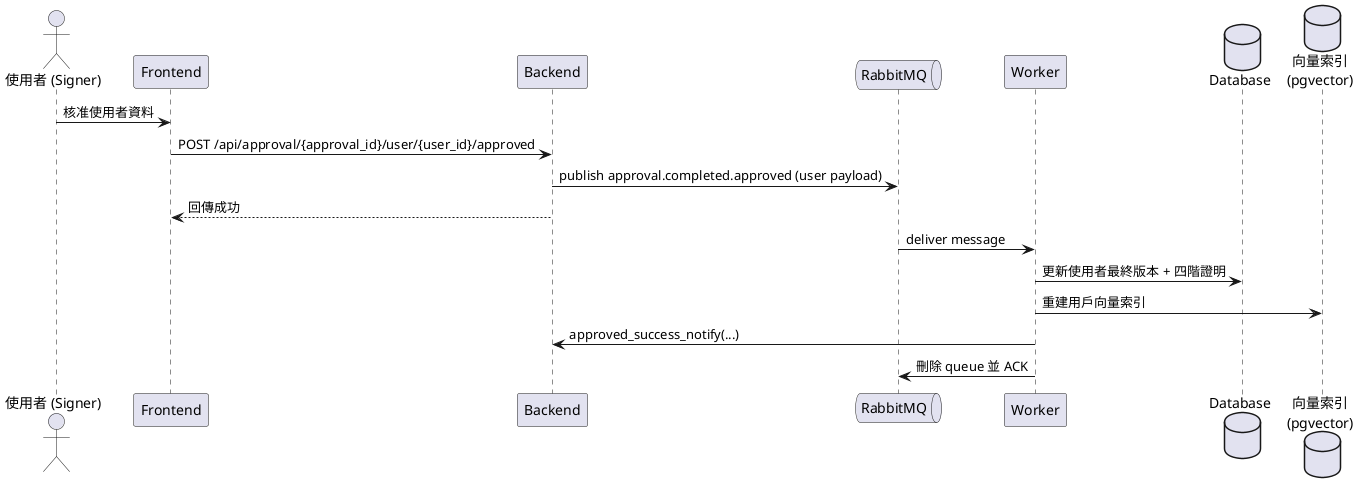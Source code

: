 @startuml
actor "使用者 (Signer)" as Signer
participant Frontend
participant Backend
queue RabbitMQ
participant Worker
database Database
database "向量索引\n(pgvector)" as VectorStore

Signer -> Frontend: 核准使用者資料
Frontend -> Backend: POST /api/approval/{approval_id}/user/{user_id}/approved
Backend -> RabbitMQ: publish approval.completed.approved (user payload)
Backend --> Frontend: 回傳成功

RabbitMQ -> Worker: deliver message
Worker -> Database: 更新使用者最終版本 + 四階證明
Worker -> VectorStore: 重建用戶向量索引
Worker -> Backend: approved_success_notify(...)
Worker -> RabbitMQ: 刪除 queue 並 ACK
@enduml
